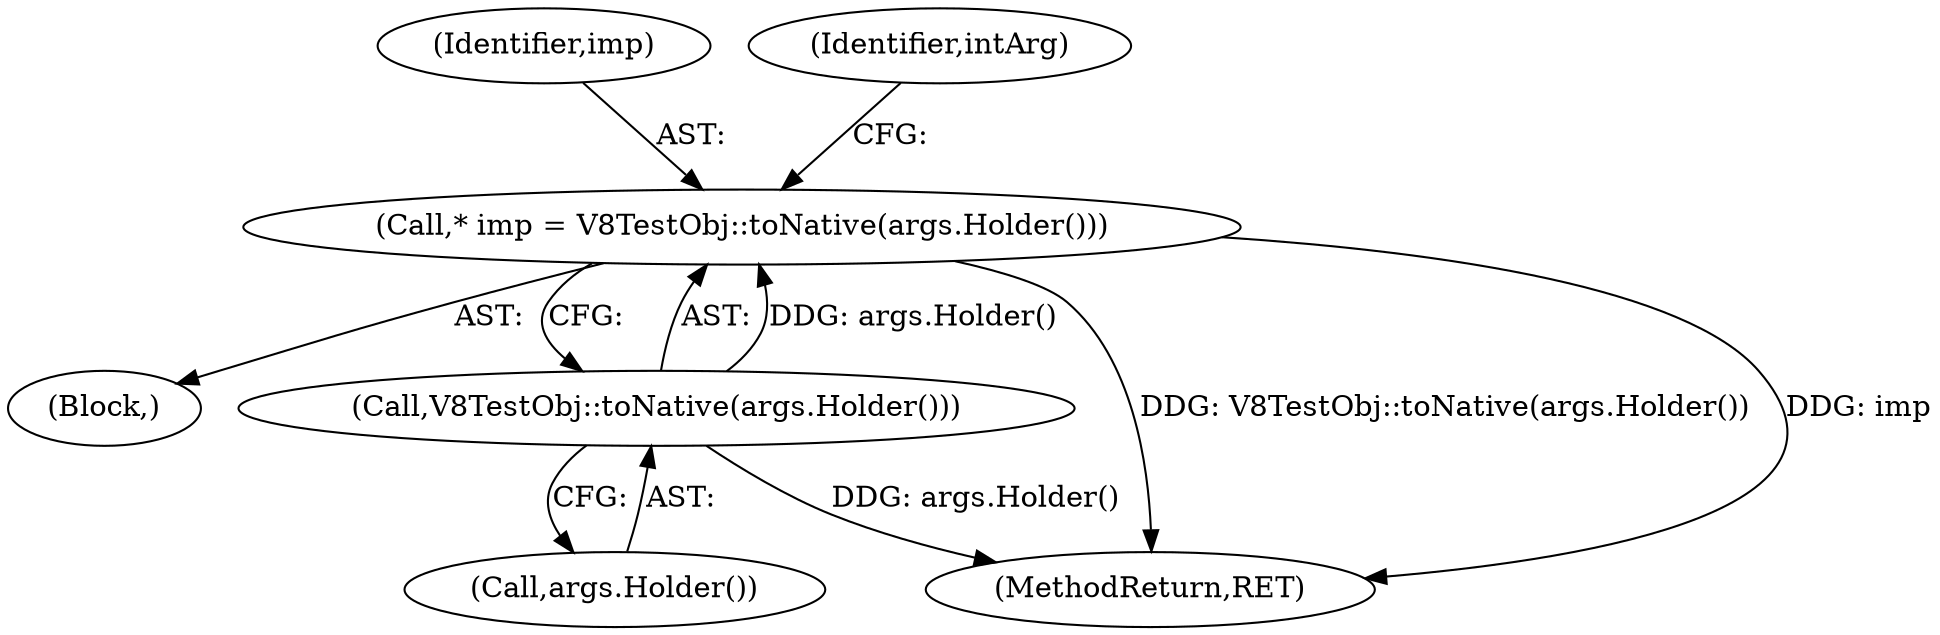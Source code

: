 digraph "0_Chrome_e9372a1bfd3588a80fcf49aa07321f0971dd6091_17@pointer" {
"1000112" [label="(Call,* imp = V8TestObj::toNative(args.Holder()))"];
"1000114" [label="(Call,V8TestObj::toNative(args.Holder()))"];
"1000102" [label="(Block,)"];
"1000114" [label="(Call,V8TestObj::toNative(args.Holder()))"];
"1000112" [label="(Call,* imp = V8TestObj::toNative(args.Holder()))"];
"1000113" [label="(Identifier,imp)"];
"1000117" [label="(Identifier,intArg)"];
"1000115" [label="(Call,args.Holder())"];
"1000118" [label="(MethodReturn,RET)"];
"1000112" -> "1000102"  [label="AST: "];
"1000112" -> "1000114"  [label="CFG: "];
"1000113" -> "1000112"  [label="AST: "];
"1000114" -> "1000112"  [label="AST: "];
"1000117" -> "1000112"  [label="CFG: "];
"1000112" -> "1000118"  [label="DDG: V8TestObj::toNative(args.Holder())"];
"1000112" -> "1000118"  [label="DDG: imp"];
"1000114" -> "1000112"  [label="DDG: args.Holder()"];
"1000114" -> "1000115"  [label="CFG: "];
"1000115" -> "1000114"  [label="AST: "];
"1000114" -> "1000118"  [label="DDG: args.Holder()"];
}
